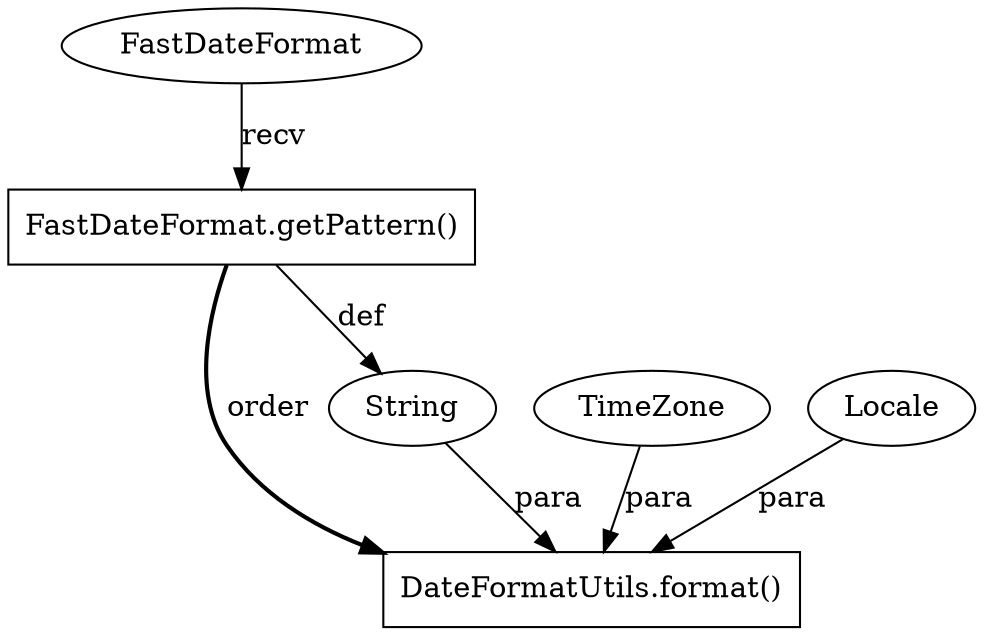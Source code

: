 digraph "AUG" {

  1 [ label="DateFormatUtils.format()" shape="box" ];
  2 [ label="String" shape="ellipse" ];
  3 [ label="FastDateFormat.getPattern()" shape="box" ];
  4 [ label="FastDateFormat" shape="ellipse" ];
  5 [ label="TimeZone" shape="ellipse" ];
  6 [ label="Locale" shape="ellipse" ];
  3 -> 1 [ label="order" style="bold" ];
  2 -> 1 [ label="para" style="solid" ];
  5 -> 1 [ label="para" style="solid" ];
  6 -> 1 [ label="para" style="solid" ];
  3 -> 2 [ label="def" style="solid" ];
  4 -> 3 [ label="recv" style="solid" ];
}
